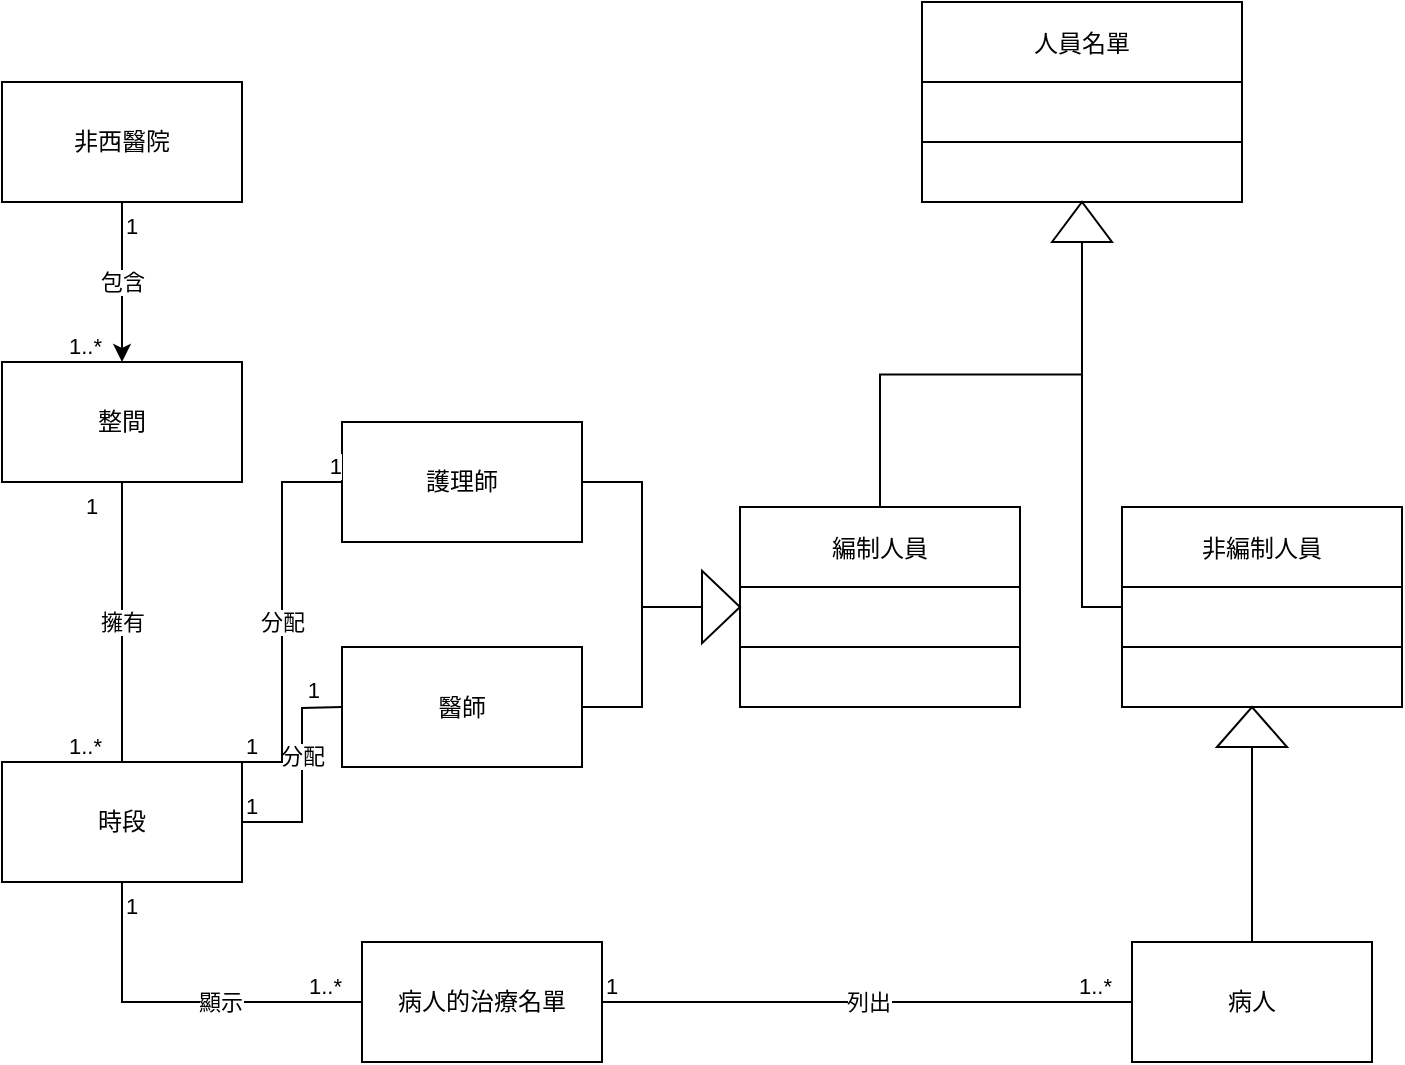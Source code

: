 <mxfile version="17.2.4" type="device"><diagram id="oKyxzHDayaN0CAhAsXDF" name="非西醫院領域模型"><mxGraphModel dx="998" dy="1749" grid="1" gridSize="10" guides="1" tooltips="1" connect="1" arrows="1" fold="1" page="1" pageScale="1" pageWidth="827" pageHeight="1169" math="0" shadow="0"><root><mxCell id="0"/><mxCell id="1" parent="0"/><mxCell id="Gju8WT1fehDaM9Xlgyoh-1" value="非西醫院" style="rounded=0;whiteSpace=wrap;html=1;" vertex="1" parent="1"><mxGeometry x="60" y="30" width="120" height="60" as="geometry"/></mxCell><mxCell id="Gju8WT1fehDaM9Xlgyoh-4" value="整間" style="rounded=0;whiteSpace=wrap;html=1;" vertex="1" parent="1"><mxGeometry x="60" y="170" width="120" height="60" as="geometry"/></mxCell><mxCell id="Gju8WT1fehDaM9Xlgyoh-14" value="時段" style="rounded=0;whiteSpace=wrap;html=1;" vertex="1" parent="1"><mxGeometry x="60" y="370" width="120" height="60" as="geometry"/></mxCell><mxCell id="Gju8WT1fehDaM9Xlgyoh-21" value="病人的治療名單" style="rounded=0;whiteSpace=wrap;html=1;" vertex="1" parent="1"><mxGeometry x="240" y="460" width="120" height="60" as="geometry"/></mxCell><mxCell id="Gju8WT1fehDaM9Xlgyoh-134" style="edgeStyle=orthogonalEdgeStyle;rounded=0;orthogonalLoop=1;jettySize=auto;html=1;entryX=0;entryY=0.5;entryDx=0;entryDy=0;endArrow=none;endFill=0;endSize=6;strokeWidth=1;" edge="1" parent="1" source="Gju8WT1fehDaM9Xlgyoh-24" target="Gju8WT1fehDaM9Xlgyoh-36"><mxGeometry relative="1" as="geometry"/></mxCell><mxCell id="Gju8WT1fehDaM9Xlgyoh-24" value="醫師" style="rounded=0;whiteSpace=wrap;html=1;" vertex="1" parent="1"><mxGeometry x="230" y="312.5" width="120" height="60" as="geometry"/></mxCell><mxCell id="Gju8WT1fehDaM9Xlgyoh-132" style="edgeStyle=orthogonalEdgeStyle;rounded=0;orthogonalLoop=1;jettySize=auto;html=1;entryX=0;entryY=0.5;entryDx=0;entryDy=0;endArrow=none;endFill=0;endSize=6;strokeWidth=1;" edge="1" parent="1" source="Gju8WT1fehDaM9Xlgyoh-27" target="Gju8WT1fehDaM9Xlgyoh-36"><mxGeometry relative="1" as="geometry"/></mxCell><mxCell id="Gju8WT1fehDaM9Xlgyoh-27" value="護理師" style="rounded=0;whiteSpace=wrap;html=1;" vertex="1" parent="1"><mxGeometry x="230" y="200" width="120" height="60" as="geometry"/></mxCell><mxCell id="Gju8WT1fehDaM9Xlgyoh-135" style="edgeStyle=orthogonalEdgeStyle;rounded=0;orthogonalLoop=1;jettySize=auto;html=1;entryX=0;entryY=0.5;entryDx=0;entryDy=0;endArrow=none;endFill=0;endSize=6;strokeWidth=1;" edge="1" parent="1" source="Gju8WT1fehDaM9Xlgyoh-29" target="Gju8WT1fehDaM9Xlgyoh-52"><mxGeometry relative="1" as="geometry"/></mxCell><mxCell id="Gju8WT1fehDaM9Xlgyoh-29" value="病人" style="rounded=0;whiteSpace=wrap;html=1;" vertex="1" parent="1"><mxGeometry x="625" y="460" width="120" height="60" as="geometry"/></mxCell><mxCell id="Gju8WT1fehDaM9Xlgyoh-36" value="" style="triangle;whiteSpace=wrap;html=1;" vertex="1" parent="1"><mxGeometry x="410" y="274.38" width="19" height="36.25" as="geometry"/></mxCell><mxCell id="Gju8WT1fehDaM9Xlgyoh-51" value="" style="triangle;whiteSpace=wrap;html=1;direction=north;" vertex="1" parent="1"><mxGeometry x="585" y="90" width="30" height="20" as="geometry"/></mxCell><mxCell id="Gju8WT1fehDaM9Xlgyoh-52" value="" style="triangle;whiteSpace=wrap;html=1;direction=north;" vertex="1" parent="1"><mxGeometry x="667.5" y="342.5" width="35" height="20" as="geometry"/></mxCell><mxCell id="Gju8WT1fehDaM9Xlgyoh-146" style="edgeStyle=orthogonalEdgeStyle;rounded=0;orthogonalLoop=1;jettySize=auto;html=1;endArrow=none;endFill=0;endSize=6;strokeWidth=1;entryX=0;entryY=0.5;entryDx=0;entryDy=0;exitX=0.5;exitY=0;exitDx=0;exitDy=0;" edge="1" parent="1" source="Gju8WT1fehDaM9Xlgyoh-76" target="Gju8WT1fehDaM9Xlgyoh-51"><mxGeometry relative="1" as="geometry"><mxPoint x="550" y="140" as="targetPoint"/></mxGeometry></mxCell><mxCell id="Gju8WT1fehDaM9Xlgyoh-76" value="編制人員" style="swimlane;fontStyle=0;childLayout=stackLayout;horizontal=1;startSize=40;horizontalStack=0;resizeParent=1;resizeParentMax=0;resizeLast=0;collapsible=1;marginBottom=0;" vertex="1" parent="1"><mxGeometry x="429" y="242.5" width="140" height="100" as="geometry"><mxRectangle x="474" y="20" width="50" height="40" as="alternateBounds"/></mxGeometry></mxCell><mxCell id="Gju8WT1fehDaM9Xlgyoh-78" value="  " style="text;strokeColor=none;fillColor=none;align=left;verticalAlign=middle;spacingLeft=4;spacingRight=4;overflow=hidden;points=[[0,0.5],[1,0.5]];portConstraint=eastwest;rotatable=0;" vertex="1" parent="Gju8WT1fehDaM9Xlgyoh-76"><mxGeometry y="40" width="140" height="30" as="geometry"/></mxCell><mxCell id="Gju8WT1fehDaM9Xlgyoh-79" value="  " style="text;strokeColor=default;fillColor=none;align=left;verticalAlign=middle;spacingLeft=4;spacingRight=4;overflow=hidden;points=[[0,0.5],[1,0.5]];portConstraint=eastwest;rotatable=0;" vertex="1" parent="Gju8WT1fehDaM9Xlgyoh-76"><mxGeometry y="70" width="140" height="30" as="geometry"/></mxCell><mxCell id="Gju8WT1fehDaM9Xlgyoh-107" value="" style="endArrow=none;html=1;rounded=0;endSize=6;exitX=0.5;exitY=1;exitDx=0;exitDy=0;entryX=0.5;entryY=0;entryDx=0;entryDy=0;endFill=0;" edge="1" parent="1" source="Gju8WT1fehDaM9Xlgyoh-4" target="Gju8WT1fehDaM9Xlgyoh-14"><mxGeometry relative="1" as="geometry"><mxPoint x="320" y="390" as="sourcePoint"/><mxPoint x="480" y="390" as="targetPoint"/></mxGeometry></mxCell><mxCell id="Gju8WT1fehDaM9Xlgyoh-108" value="擁有" style="edgeLabel;resizable=0;html=1;align=center;verticalAlign=middle;rounded=0;shadow=0;strokeWidth=1;fillColor=none;" connectable="0" vertex="1" parent="Gju8WT1fehDaM9Xlgyoh-107"><mxGeometry relative="1" as="geometry"/></mxCell><mxCell id="Gju8WT1fehDaM9Xlgyoh-109" value="1" style="edgeLabel;resizable=0;html=1;align=left;verticalAlign=bottom;rounded=0;shadow=0;strokeWidth=1;fillColor=none;rotation=0;" connectable="0" vertex="1" parent="Gju8WT1fehDaM9Xlgyoh-107"><mxGeometry x="-1" relative="1" as="geometry"><mxPoint x="-20" y="20" as="offset"/></mxGeometry></mxCell><mxCell id="Gju8WT1fehDaM9Xlgyoh-110" value="1..*" style="edgeLabel;resizable=0;html=1;align=right;verticalAlign=bottom;rounded=0;shadow=0;strokeWidth=1;fillColor=none;" connectable="0" vertex="1" parent="Gju8WT1fehDaM9Xlgyoh-107"><mxGeometry x="1" relative="1" as="geometry"><mxPoint x="-10" as="offset"/></mxGeometry></mxCell><mxCell id="Gju8WT1fehDaM9Xlgyoh-111" value="" style="endArrow=none;html=1;rounded=0;endSize=6;exitX=0.5;exitY=1;exitDx=0;exitDy=0;entryX=0;entryY=0.5;entryDx=0;entryDy=0;strokeWidth=1;endFill=0;" edge="1" parent="1" source="Gju8WT1fehDaM9Xlgyoh-14" target="Gju8WT1fehDaM9Xlgyoh-21"><mxGeometry relative="1" as="geometry"><mxPoint x="119.29" y="390" as="sourcePoint"/><mxPoint x="210" y="510" as="targetPoint"/><Array as="points"><mxPoint x="120" y="490"/></Array></mxGeometry></mxCell><mxCell id="Gju8WT1fehDaM9Xlgyoh-112" value="顯示" style="edgeLabel;resizable=0;html=1;align=center;verticalAlign=middle;rounded=0;shadow=0;strokeWidth=1;fillColor=none;" connectable="0" vertex="1" parent="Gju8WT1fehDaM9Xlgyoh-111"><mxGeometry relative="1" as="geometry"><mxPoint x="19" as="offset"/></mxGeometry></mxCell><mxCell id="Gju8WT1fehDaM9Xlgyoh-113" value="1" style="edgeLabel;resizable=0;html=1;align=left;verticalAlign=bottom;rounded=0;shadow=0;strokeWidth=1;fillColor=none;rotation=0;" connectable="0" vertex="1" parent="Gju8WT1fehDaM9Xlgyoh-111"><mxGeometry x="-1" relative="1" as="geometry"><mxPoint y="20" as="offset"/></mxGeometry></mxCell><mxCell id="Gju8WT1fehDaM9Xlgyoh-114" value="1..*" style="edgeLabel;resizable=0;html=1;align=right;verticalAlign=bottom;rounded=0;shadow=0;strokeWidth=1;fillColor=none;" connectable="0" vertex="1" parent="Gju8WT1fehDaM9Xlgyoh-111"><mxGeometry x="1" relative="1" as="geometry"><mxPoint x="-10" as="offset"/></mxGeometry></mxCell><mxCell id="Gju8WT1fehDaM9Xlgyoh-115" value="" style="endArrow=classic;html=1;rounded=0;endSize=6;entryX=0.5;entryY=0;entryDx=0;entryDy=0;exitX=0.5;exitY=1;exitDx=0;exitDy=0;" edge="1" parent="1" source="Gju8WT1fehDaM9Xlgyoh-1" target="Gju8WT1fehDaM9Xlgyoh-4"><mxGeometry relative="1" as="geometry"><mxPoint x="230.5" y="75" as="sourcePoint"/><mxPoint x="230.0" y="155" as="targetPoint"/></mxGeometry></mxCell><mxCell id="Gju8WT1fehDaM9Xlgyoh-116" value="包含" style="edgeLabel;resizable=0;html=1;align=center;verticalAlign=middle;rounded=0;shadow=0;strokeWidth=1;fillColor=none;" connectable="0" vertex="1" parent="Gju8WT1fehDaM9Xlgyoh-115"><mxGeometry relative="1" as="geometry"/></mxCell><mxCell id="Gju8WT1fehDaM9Xlgyoh-117" value="1" style="edgeLabel;resizable=0;html=1;align=left;verticalAlign=bottom;rounded=0;shadow=0;strokeWidth=1;fillColor=none;rotation=0;" connectable="0" vertex="1" parent="Gju8WT1fehDaM9Xlgyoh-115"><mxGeometry x="-1" relative="1" as="geometry"><mxPoint y="20" as="offset"/></mxGeometry></mxCell><mxCell id="Gju8WT1fehDaM9Xlgyoh-118" value="1..*" style="edgeLabel;resizable=0;html=1;align=right;verticalAlign=bottom;rounded=0;shadow=0;strokeWidth=1;fillColor=none;" connectable="0" vertex="1" parent="Gju8WT1fehDaM9Xlgyoh-115"><mxGeometry x="1" relative="1" as="geometry"><mxPoint x="-10" as="offset"/></mxGeometry></mxCell><mxCell id="Gju8WT1fehDaM9Xlgyoh-120" value="" style="endArrow=none;html=1;rounded=0;endSize=6;exitX=1;exitY=0.5;exitDx=0;exitDy=0;entryX=0;entryY=0.5;entryDx=0;entryDy=0;strokeWidth=1;endFill=0;" edge="1" parent="1" source="Gju8WT1fehDaM9Xlgyoh-21" target="Gju8WT1fehDaM9Xlgyoh-29"><mxGeometry relative="1" as="geometry"><mxPoint x="440" y="440" as="sourcePoint"/><mxPoint x="560" y="500" as="targetPoint"/><Array as="points"/></mxGeometry></mxCell><mxCell id="Gju8WT1fehDaM9Xlgyoh-121" value="列出" style="edgeLabel;resizable=0;html=1;align=center;verticalAlign=middle;rounded=0;shadow=0;strokeWidth=1;fillColor=none;" connectable="0" vertex="1" parent="Gju8WT1fehDaM9Xlgyoh-120"><mxGeometry relative="1" as="geometry"><mxPoint as="offset"/></mxGeometry></mxCell><mxCell id="Gju8WT1fehDaM9Xlgyoh-122" value="1" style="edgeLabel;resizable=0;html=1;align=left;verticalAlign=bottom;rounded=0;shadow=0;strokeWidth=1;fillColor=none;rotation=0;" connectable="0" vertex="1" parent="Gju8WT1fehDaM9Xlgyoh-120"><mxGeometry x="-1" relative="1" as="geometry"><mxPoint as="offset"/></mxGeometry></mxCell><mxCell id="Gju8WT1fehDaM9Xlgyoh-123" value="1..*" style="edgeLabel;resizable=0;html=1;align=right;verticalAlign=bottom;rounded=0;shadow=0;strokeWidth=1;fillColor=none;" connectable="0" vertex="1" parent="Gju8WT1fehDaM9Xlgyoh-120"><mxGeometry x="1" relative="1" as="geometry"><mxPoint x="-10" as="offset"/></mxGeometry></mxCell><mxCell id="Gju8WT1fehDaM9Xlgyoh-124" value="" style="endArrow=none;html=1;rounded=0;endSize=6;exitX=1;exitY=0.5;exitDx=0;exitDy=0;strokeWidth=1;endFill=0;entryX=0;entryY=0.5;entryDx=0;entryDy=0;" edge="1" parent="1" source="Gju8WT1fehDaM9Xlgyoh-14" target="Gju8WT1fehDaM9Xlgyoh-24"><mxGeometry relative="1" as="geometry"><mxPoint x="264" y="420" as="sourcePoint"/><mxPoint x="250" y="390" as="targetPoint"/><Array as="points"><mxPoint x="210" y="400"/><mxPoint x="210" y="343"/></Array></mxGeometry></mxCell><mxCell id="Gju8WT1fehDaM9Xlgyoh-125" value="分配" style="edgeLabel;resizable=0;html=1;align=center;verticalAlign=middle;rounded=0;shadow=0;strokeWidth=1;fillColor=none;" connectable="0" vertex="1" parent="Gju8WT1fehDaM9Xlgyoh-124"><mxGeometry relative="1" as="geometry"><mxPoint y="-10" as="offset"/></mxGeometry></mxCell><mxCell id="Gju8WT1fehDaM9Xlgyoh-126" value="1" style="edgeLabel;resizable=0;html=1;align=left;verticalAlign=bottom;rounded=0;shadow=0;strokeWidth=1;fillColor=none;rotation=0;" connectable="0" vertex="1" parent="Gju8WT1fehDaM9Xlgyoh-124"><mxGeometry x="-1" relative="1" as="geometry"><mxPoint as="offset"/></mxGeometry></mxCell><mxCell id="Gju8WT1fehDaM9Xlgyoh-127" value="1" style="edgeLabel;resizable=0;html=1;align=right;verticalAlign=bottom;rounded=0;shadow=0;strokeWidth=1;fillColor=none;" connectable="0" vertex="1" parent="Gju8WT1fehDaM9Xlgyoh-124"><mxGeometry x="1" relative="1" as="geometry"><mxPoint x="-10" as="offset"/></mxGeometry></mxCell><mxCell id="Gju8WT1fehDaM9Xlgyoh-128" value="" style="endArrow=none;html=1;rounded=0;endSize=6;exitX=1;exitY=0;exitDx=0;exitDy=0;entryX=0;entryY=0.5;entryDx=0;entryDy=0;strokeWidth=1;endFill=0;" edge="1" parent="1" source="Gju8WT1fehDaM9Xlgyoh-14" target="Gju8WT1fehDaM9Xlgyoh-27"><mxGeometry relative="1" as="geometry"><mxPoint x="190" y="410" as="sourcePoint"/><mxPoint x="270" y="360" as="targetPoint"/><Array as="points"><mxPoint x="200" y="370"/><mxPoint x="200" y="230"/></Array></mxGeometry></mxCell><mxCell id="Gju8WT1fehDaM9Xlgyoh-129" value="分配" style="edgeLabel;resizable=0;html=1;align=center;verticalAlign=middle;rounded=0;shadow=0;strokeWidth=1;fillColor=none;" connectable="0" vertex="1" parent="Gju8WT1fehDaM9Xlgyoh-128"><mxGeometry relative="1" as="geometry"><mxPoint y="5" as="offset"/></mxGeometry></mxCell><mxCell id="Gju8WT1fehDaM9Xlgyoh-130" value="1" style="edgeLabel;resizable=0;html=1;align=left;verticalAlign=bottom;rounded=0;shadow=0;strokeWidth=1;fillColor=none;rotation=0;" connectable="0" vertex="1" parent="Gju8WT1fehDaM9Xlgyoh-128"><mxGeometry x="-1" relative="1" as="geometry"><mxPoint as="offset"/></mxGeometry></mxCell><mxCell id="Gju8WT1fehDaM9Xlgyoh-131" value="1" style="edgeLabel;resizable=0;html=1;align=right;verticalAlign=bottom;rounded=0;shadow=0;strokeWidth=1;fillColor=none;" connectable="0" vertex="1" parent="Gju8WT1fehDaM9Xlgyoh-128"><mxGeometry x="1" relative="1" as="geometry"><mxPoint as="offset"/></mxGeometry></mxCell><mxCell id="Gju8WT1fehDaM9Xlgyoh-148" style="edgeStyle=orthogonalEdgeStyle;rounded=0;orthogonalLoop=1;jettySize=auto;html=1;entryX=0;entryY=0.5;entryDx=0;entryDy=0;endArrow=none;endFill=0;endSize=6;strokeWidth=1;" edge="1" parent="1" source="Gju8WT1fehDaM9Xlgyoh-141" target="Gju8WT1fehDaM9Xlgyoh-51"><mxGeometry relative="1" as="geometry"/></mxCell><mxCell id="Gju8WT1fehDaM9Xlgyoh-141" value="非編制人員" style="swimlane;fontStyle=0;childLayout=stackLayout;horizontal=1;startSize=40;horizontalStack=0;resizeParent=1;resizeParentMax=0;resizeLast=0;collapsible=1;marginBottom=0;" vertex="1" parent="1"><mxGeometry x="620" y="242.5" width="140" height="100" as="geometry"><mxRectangle x="474" y="20" width="50" height="40" as="alternateBounds"/></mxGeometry></mxCell><mxCell id="Gju8WT1fehDaM9Xlgyoh-142" value="  " style="text;strokeColor=none;fillColor=none;align=left;verticalAlign=middle;spacingLeft=4;spacingRight=4;overflow=hidden;points=[[0,0.5],[1,0.5]];portConstraint=eastwest;rotatable=0;" vertex="1" parent="Gju8WT1fehDaM9Xlgyoh-141"><mxGeometry y="40" width="140" height="30" as="geometry"/></mxCell><mxCell id="Gju8WT1fehDaM9Xlgyoh-143" value="  " style="text;strokeColor=default;fillColor=none;align=left;verticalAlign=middle;spacingLeft=4;spacingRight=4;overflow=hidden;points=[[0,0.5],[1,0.5]];portConstraint=eastwest;rotatable=0;" vertex="1" parent="Gju8WT1fehDaM9Xlgyoh-141"><mxGeometry y="70" width="140" height="30" as="geometry"/></mxCell><mxCell id="Gju8WT1fehDaM9Xlgyoh-149" value="人員名單" style="swimlane;fontStyle=0;childLayout=stackLayout;horizontal=1;startSize=40;horizontalStack=0;resizeParent=1;resizeParentMax=0;resizeLast=0;collapsible=1;marginBottom=0;" vertex="1" parent="1"><mxGeometry x="520" y="-10" width="160" height="100" as="geometry"><mxRectangle x="474" y="20" width="50" height="40" as="alternateBounds"/></mxGeometry></mxCell><mxCell id="Gju8WT1fehDaM9Xlgyoh-150" value="  " style="text;strokeColor=none;fillColor=none;align=left;verticalAlign=middle;spacingLeft=4;spacingRight=4;overflow=hidden;points=[[0,0.5],[1,0.5]];portConstraint=eastwest;rotatable=0;" vertex="1" parent="Gju8WT1fehDaM9Xlgyoh-149"><mxGeometry y="40" width="160" height="30" as="geometry"/></mxCell><mxCell id="Gju8WT1fehDaM9Xlgyoh-151" value="  " style="text;strokeColor=default;fillColor=none;align=left;verticalAlign=middle;spacingLeft=4;spacingRight=4;overflow=hidden;points=[[0,0.5],[1,0.5]];portConstraint=eastwest;rotatable=0;" vertex="1" parent="Gju8WT1fehDaM9Xlgyoh-149"><mxGeometry y="70" width="160" height="30" as="geometry"/></mxCell></root></mxGraphModel></diagram></mxfile>